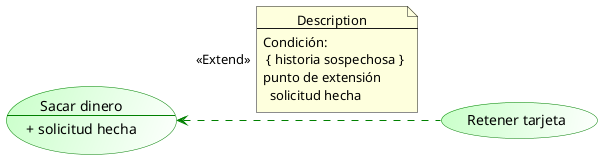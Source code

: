 @startuml

usecase SD as "Sacar dinero
--
+ solicitud hecha"

usecase RT as "Retener tarjeta
"

SD <. RT #green : <<Extend>>

skinparam usecase {
    backgroundcolor technology/white
    bordercolor green
}

note right of link
          Description
--
Condición:
 { historia sospechosa }
punto de extensión
  solicitud hecha
end note
@enduml